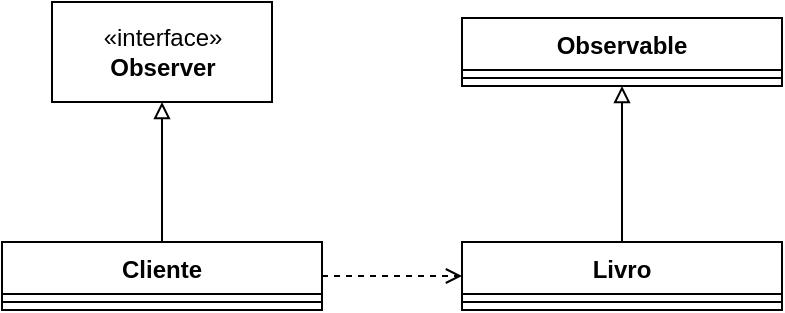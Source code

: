 <mxfile version="20.6.0" type="device"><diagram id="lXbZ8yn7NUBmRbn3Qvv-" name="Página-1"><mxGraphModel dx="780" dy="776" grid="1" gridSize="10" guides="1" tooltips="1" connect="1" arrows="1" fold="1" page="1" pageScale="1" pageWidth="827" pageHeight="1169" math="0" shadow="0"><root><mxCell id="0"/><mxCell id="1" parent="0"/><mxCell id="f5dsAaRHEUQfCPww3d7b-8" style="edgeStyle=orthogonalEdgeStyle;rounded=0;orthogonalLoop=1;jettySize=auto;html=1;endArrow=block;endFill=0;" edge="1" parent="1" source="f5dsAaRHEUQfCPww3d7b-1" target="f5dsAaRHEUQfCPww3d7b-7"><mxGeometry relative="1" as="geometry"/></mxCell><mxCell id="f5dsAaRHEUQfCPww3d7b-9" style="edgeStyle=orthogonalEdgeStyle;rounded=0;orthogonalLoop=1;jettySize=auto;html=1;endArrow=open;endFill=0;dashed=1;" edge="1" parent="1" source="f5dsAaRHEUQfCPww3d7b-1" target="f5dsAaRHEUQfCPww3d7b-5"><mxGeometry relative="1" as="geometry"/></mxCell><mxCell id="f5dsAaRHEUQfCPww3d7b-1" value="Cliente" style="swimlane;fontStyle=1;align=center;verticalAlign=top;childLayout=stackLayout;horizontal=1;startSize=26;horizontalStack=0;resizeParent=1;resizeParentMax=0;resizeLast=0;collapsible=1;marginBottom=0;" vertex="1" parent="1"><mxGeometry x="320" y="350" width="160" height="34" as="geometry"/></mxCell><mxCell id="f5dsAaRHEUQfCPww3d7b-3" value="" style="line;strokeWidth=1;fillColor=none;align=left;verticalAlign=middle;spacingTop=-1;spacingLeft=3;spacingRight=3;rotatable=0;labelPosition=right;points=[];portConstraint=eastwest;strokeColor=inherit;" vertex="1" parent="f5dsAaRHEUQfCPww3d7b-1"><mxGeometry y="26" width="160" height="8" as="geometry"/></mxCell><mxCell id="f5dsAaRHEUQfCPww3d7b-12" style="edgeStyle=orthogonalEdgeStyle;rounded=0;orthogonalLoop=1;jettySize=auto;html=1;entryX=0.5;entryY=1;entryDx=0;entryDy=0;endArrow=block;endFill=0;" edge="1" parent="1" source="f5dsAaRHEUQfCPww3d7b-5" target="f5dsAaRHEUQfCPww3d7b-10"><mxGeometry relative="1" as="geometry"/></mxCell><mxCell id="f5dsAaRHEUQfCPww3d7b-5" value="Livro" style="swimlane;fontStyle=1;align=center;verticalAlign=top;childLayout=stackLayout;horizontal=1;startSize=26;horizontalStack=0;resizeParent=1;resizeParentMax=0;resizeLast=0;collapsible=1;marginBottom=0;" vertex="1" parent="1"><mxGeometry x="550" y="350" width="160" height="34" as="geometry"/></mxCell><mxCell id="f5dsAaRHEUQfCPww3d7b-6" value="" style="line;strokeWidth=1;fillColor=none;align=left;verticalAlign=middle;spacingTop=-1;spacingLeft=3;spacingRight=3;rotatable=0;labelPosition=right;points=[];portConstraint=eastwest;strokeColor=inherit;" vertex="1" parent="f5dsAaRHEUQfCPww3d7b-5"><mxGeometry y="26" width="160" height="8" as="geometry"/></mxCell><mxCell id="f5dsAaRHEUQfCPww3d7b-7" value="«interface»&lt;br&gt;&lt;b&gt;Observer&lt;/b&gt;" style="html=1;" vertex="1" parent="1"><mxGeometry x="345" y="230" width="110" height="50" as="geometry"/></mxCell><mxCell id="f5dsAaRHEUQfCPww3d7b-10" value="Observable" style="swimlane;fontStyle=1;align=center;verticalAlign=top;childLayout=stackLayout;horizontal=1;startSize=26;horizontalStack=0;resizeParent=1;resizeParentMax=0;resizeLast=0;collapsible=1;marginBottom=0;" vertex="1" parent="1"><mxGeometry x="550" y="238" width="160" height="34" as="geometry"/></mxCell><mxCell id="f5dsAaRHEUQfCPww3d7b-11" value="" style="line;strokeWidth=1;fillColor=none;align=left;verticalAlign=middle;spacingTop=-1;spacingLeft=3;spacingRight=3;rotatable=0;labelPosition=right;points=[];portConstraint=eastwest;strokeColor=inherit;" vertex="1" parent="f5dsAaRHEUQfCPww3d7b-10"><mxGeometry y="26" width="160" height="8" as="geometry"/></mxCell></root></mxGraphModel></diagram></mxfile>